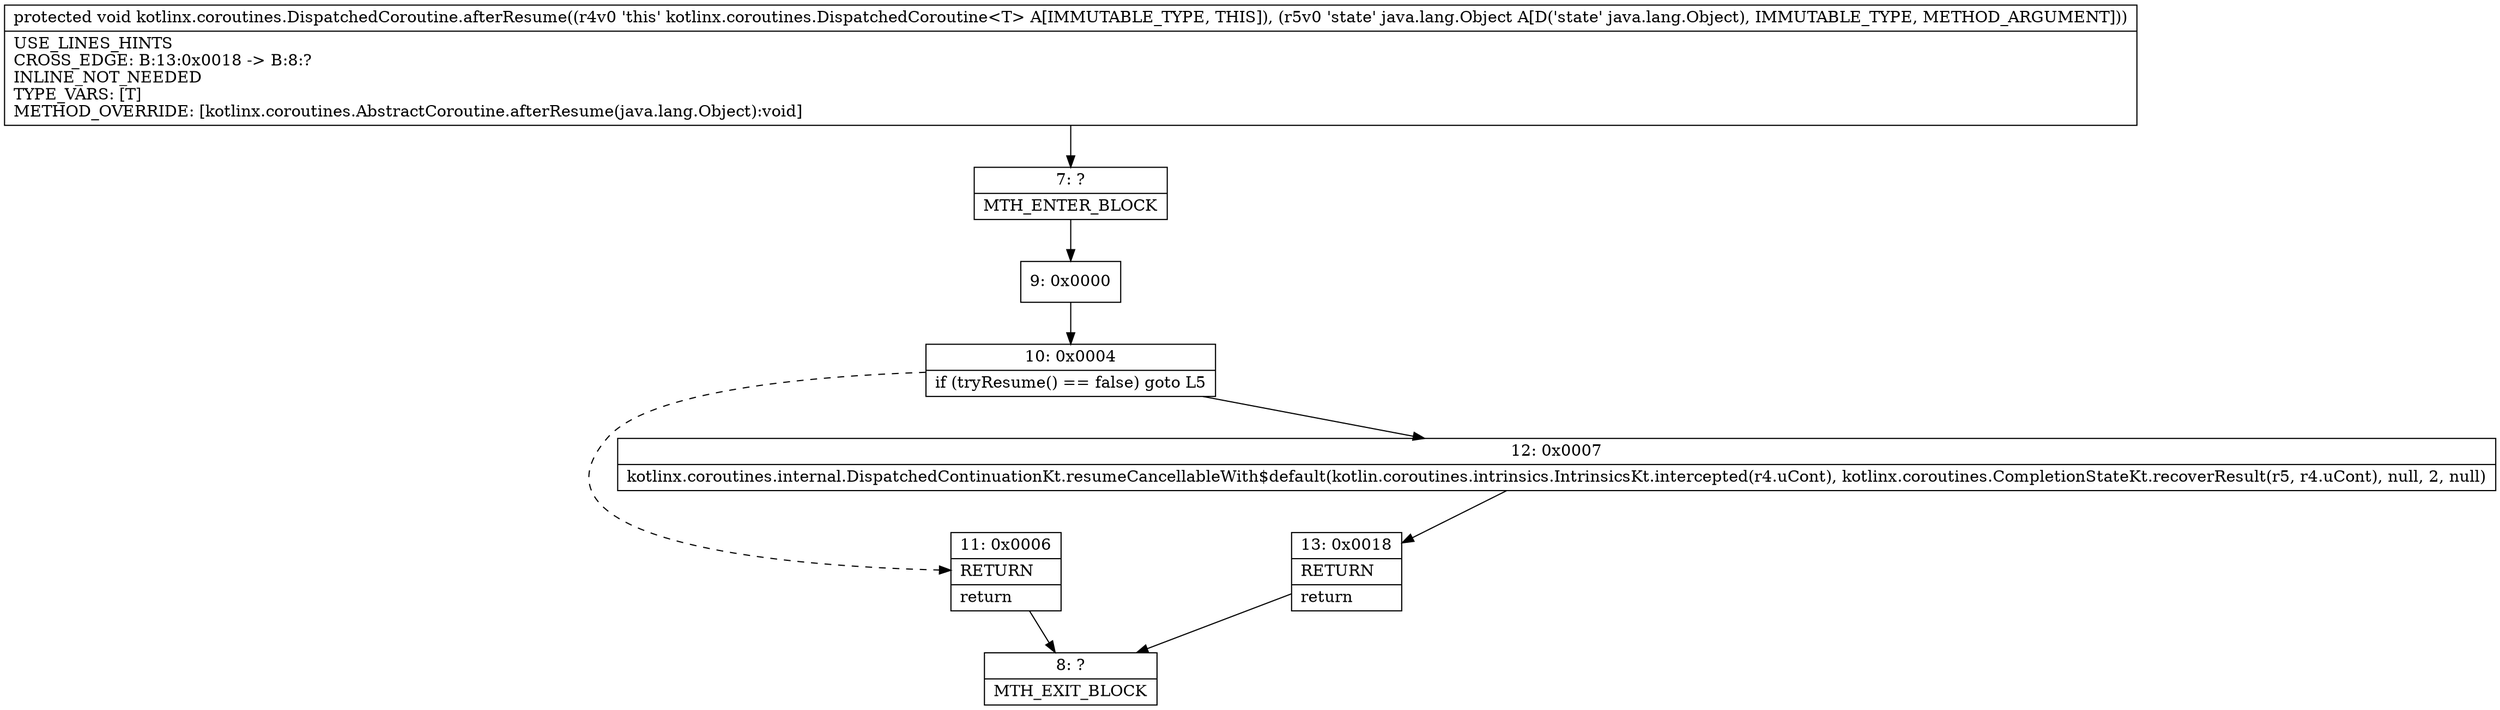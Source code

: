 digraph "CFG forkotlinx.coroutines.DispatchedCoroutine.afterResume(Ljava\/lang\/Object;)V" {
Node_7 [shape=record,label="{7\:\ ?|MTH_ENTER_BLOCK\l}"];
Node_9 [shape=record,label="{9\:\ 0x0000}"];
Node_10 [shape=record,label="{10\:\ 0x0004|if (tryResume() == false) goto L5\l}"];
Node_11 [shape=record,label="{11\:\ 0x0006|RETURN\l|return\l}"];
Node_8 [shape=record,label="{8\:\ ?|MTH_EXIT_BLOCK\l}"];
Node_12 [shape=record,label="{12\:\ 0x0007|kotlinx.coroutines.internal.DispatchedContinuationKt.resumeCancellableWith$default(kotlin.coroutines.intrinsics.IntrinsicsKt.intercepted(r4.uCont), kotlinx.coroutines.CompletionStateKt.recoverResult(r5, r4.uCont), null, 2, null)\l}"];
Node_13 [shape=record,label="{13\:\ 0x0018|RETURN\l|return\l}"];
MethodNode[shape=record,label="{protected void kotlinx.coroutines.DispatchedCoroutine.afterResume((r4v0 'this' kotlinx.coroutines.DispatchedCoroutine\<T\> A[IMMUTABLE_TYPE, THIS]), (r5v0 'state' java.lang.Object A[D('state' java.lang.Object), IMMUTABLE_TYPE, METHOD_ARGUMENT]))  | USE_LINES_HINTS\lCROSS_EDGE: B:13:0x0018 \-\> B:8:?\lINLINE_NOT_NEEDED\lTYPE_VARS: [T]\lMETHOD_OVERRIDE: [kotlinx.coroutines.AbstractCoroutine.afterResume(java.lang.Object):void]\l}"];
MethodNode -> Node_7;Node_7 -> Node_9;
Node_9 -> Node_10;
Node_10 -> Node_11[style=dashed];
Node_10 -> Node_12;
Node_11 -> Node_8;
Node_12 -> Node_13;
Node_13 -> Node_8;
}


